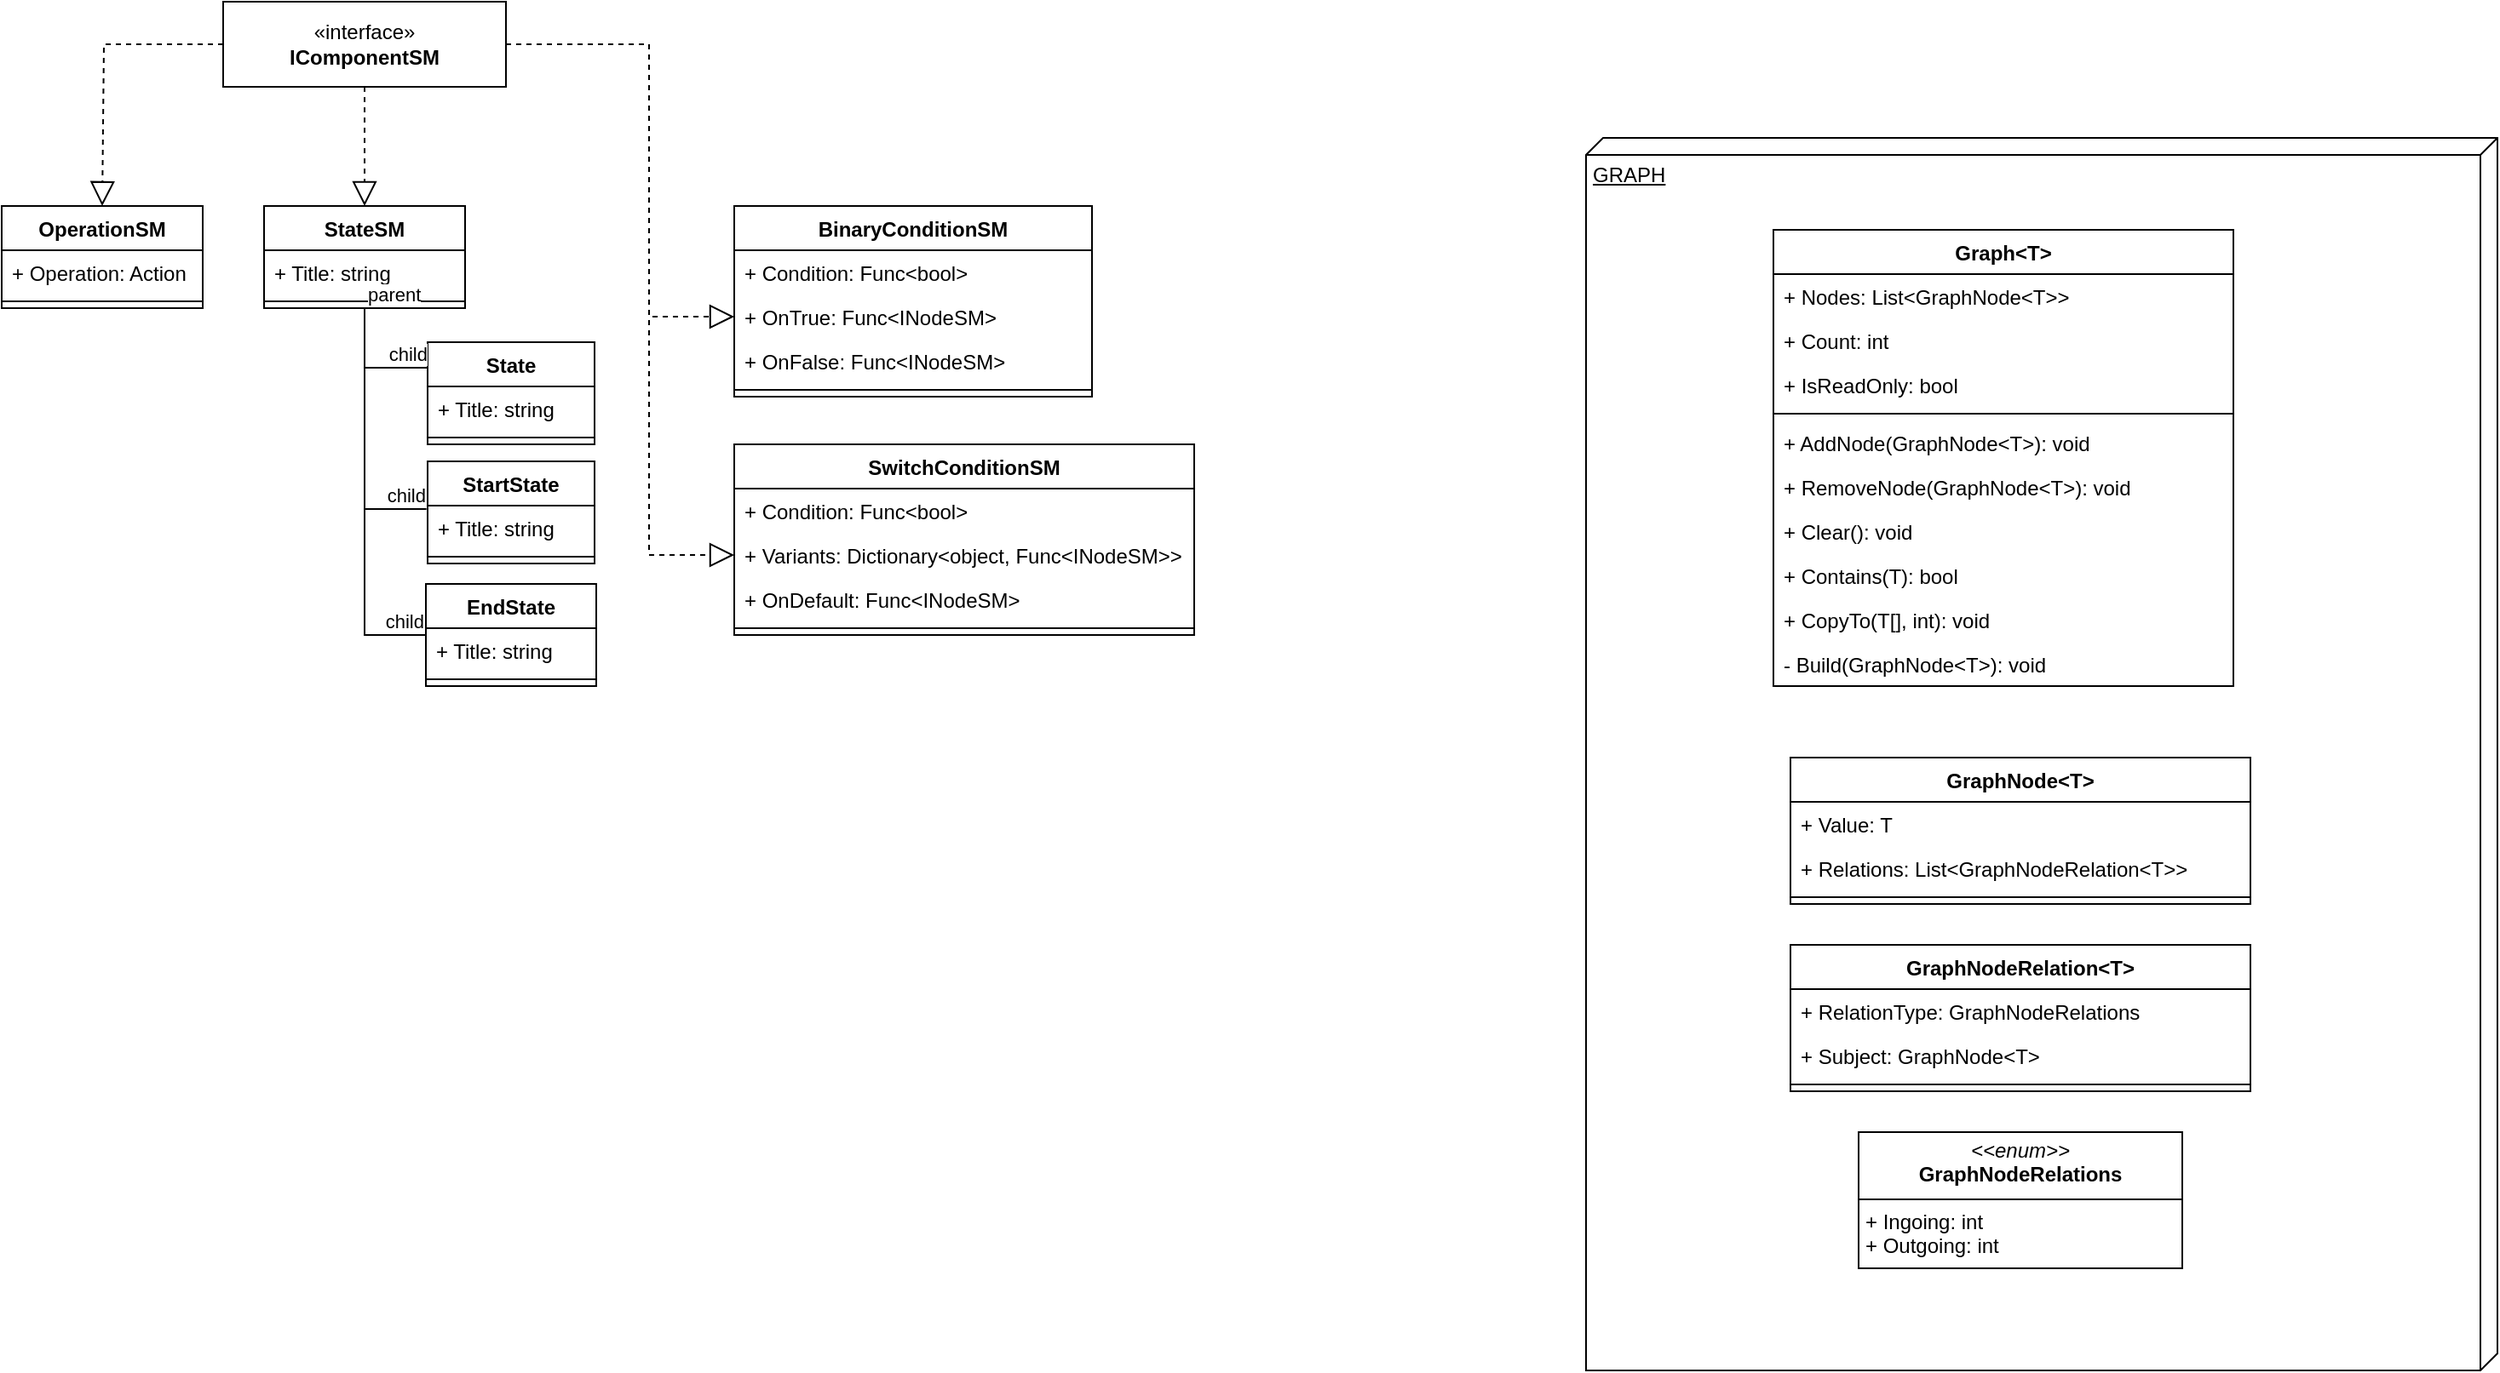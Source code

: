 <mxfile version="24.7.6">
  <diagram name="Страница — 1" id="TsAqhc4xYwkZLsFyKj4R">
    <mxGraphModel dx="1912" dy="1040" grid="1" gridSize="10" guides="1" tooltips="1" connect="1" arrows="1" fold="1" page="1" pageScale="1" pageWidth="827" pageHeight="1169" math="0" shadow="0">
      <root>
        <mxCell id="0" />
        <mxCell id="1" parent="0" />
        <mxCell id="uanY4ZF9o3C3iWAfFjsi-7" value="BinaryConditionSM" style="swimlane;fontStyle=1;align=center;verticalAlign=top;childLayout=stackLayout;horizontal=1;startSize=26;horizontalStack=0;resizeParent=1;resizeParentMax=0;resizeLast=0;collapsible=1;marginBottom=0;whiteSpace=wrap;html=1;" vertex="1" parent="1">
          <mxGeometry x="470" y="130" width="210" height="112" as="geometry">
            <mxRectangle x="240" y="270" width="130" height="30" as="alternateBounds" />
          </mxGeometry>
        </mxCell>
        <mxCell id="uanY4ZF9o3C3iWAfFjsi-8" value="+ Condition: Func&amp;lt;bool&amp;gt;" style="text;strokeColor=none;fillColor=none;align=left;verticalAlign=top;spacingLeft=4;spacingRight=4;overflow=hidden;rotatable=0;points=[[0,0.5],[1,0.5]];portConstraint=eastwest;whiteSpace=wrap;html=1;" vertex="1" parent="uanY4ZF9o3C3iWAfFjsi-7">
          <mxGeometry y="26" width="210" height="26" as="geometry" />
        </mxCell>
        <mxCell id="uanY4ZF9o3C3iWAfFjsi-14" value="+ OnTrue: Func&amp;lt;INodeSM&amp;gt;" style="text;strokeColor=none;fillColor=none;align=left;verticalAlign=top;spacingLeft=4;spacingRight=4;overflow=hidden;rotatable=0;points=[[0,0.5],[1,0.5]];portConstraint=eastwest;whiteSpace=wrap;html=1;" vertex="1" parent="uanY4ZF9o3C3iWAfFjsi-7">
          <mxGeometry y="52" width="210" height="26" as="geometry" />
        </mxCell>
        <mxCell id="uanY4ZF9o3C3iWAfFjsi-15" value="+ OnFalse: Func&amp;lt;INodeSM&amp;gt;" style="text;strokeColor=none;fillColor=none;align=left;verticalAlign=top;spacingLeft=4;spacingRight=4;overflow=hidden;rotatable=0;points=[[0,0.5],[1,0.5]];portConstraint=eastwest;whiteSpace=wrap;html=1;" vertex="1" parent="uanY4ZF9o3C3iWAfFjsi-7">
          <mxGeometry y="78" width="210" height="26" as="geometry" />
        </mxCell>
        <mxCell id="uanY4ZF9o3C3iWAfFjsi-9" value="" style="line;strokeWidth=1;fillColor=none;align=left;verticalAlign=middle;spacingTop=-1;spacingLeft=3;spacingRight=3;rotatable=0;labelPosition=right;points=[];portConstraint=eastwest;strokeColor=inherit;" vertex="1" parent="uanY4ZF9o3C3iWAfFjsi-7">
          <mxGeometry y="104" width="210" height="8" as="geometry" />
        </mxCell>
        <mxCell id="uanY4ZF9o3C3iWAfFjsi-11" value="«interface»&lt;br&gt;&lt;b&gt;IComponentSM&lt;/b&gt;" style="html=1;whiteSpace=wrap;" vertex="1" parent="1">
          <mxGeometry x="170" y="10" width="166" height="50" as="geometry" />
        </mxCell>
        <mxCell id="uanY4ZF9o3C3iWAfFjsi-20" value="SwitchConditionSM" style="swimlane;fontStyle=1;align=center;verticalAlign=top;childLayout=stackLayout;horizontal=1;startSize=26;horizontalStack=0;resizeParent=1;resizeParentMax=0;resizeLast=0;collapsible=1;marginBottom=0;whiteSpace=wrap;html=1;" vertex="1" parent="1">
          <mxGeometry x="470" y="270" width="270" height="112" as="geometry">
            <mxRectangle x="240" y="270" width="130" height="30" as="alternateBounds" />
          </mxGeometry>
        </mxCell>
        <mxCell id="uanY4ZF9o3C3iWAfFjsi-21" value="+ Condition: Func&amp;lt;bool&amp;gt;" style="text;strokeColor=none;fillColor=none;align=left;verticalAlign=top;spacingLeft=4;spacingRight=4;overflow=hidden;rotatable=0;points=[[0,0.5],[1,0.5]];portConstraint=eastwest;whiteSpace=wrap;html=1;" vertex="1" parent="uanY4ZF9o3C3iWAfFjsi-20">
          <mxGeometry y="26" width="270" height="26" as="geometry" />
        </mxCell>
        <mxCell id="uanY4ZF9o3C3iWAfFjsi-22" value="+ Variants: Dictionary&amp;lt;object, Func&amp;lt;INodeSM&amp;gt;&amp;gt;" style="text;strokeColor=none;fillColor=none;align=left;verticalAlign=top;spacingLeft=4;spacingRight=4;overflow=hidden;rotatable=0;points=[[0,0.5],[1,0.5]];portConstraint=eastwest;whiteSpace=wrap;html=1;" vertex="1" parent="uanY4ZF9o3C3iWAfFjsi-20">
          <mxGeometry y="52" width="270" height="26" as="geometry" />
        </mxCell>
        <mxCell id="uanY4ZF9o3C3iWAfFjsi-23" value="+ OnDefault: Func&amp;lt;INodeSM&amp;gt;" style="text;strokeColor=none;fillColor=none;align=left;verticalAlign=top;spacingLeft=4;spacingRight=4;overflow=hidden;rotatable=0;points=[[0,0.5],[1,0.5]];portConstraint=eastwest;whiteSpace=wrap;html=1;" vertex="1" parent="uanY4ZF9o3C3iWAfFjsi-20">
          <mxGeometry y="78" width="270" height="26" as="geometry" />
        </mxCell>
        <mxCell id="uanY4ZF9o3C3iWAfFjsi-24" value="" style="line;strokeWidth=1;fillColor=none;align=left;verticalAlign=middle;spacingTop=-1;spacingLeft=3;spacingRight=3;rotatable=0;labelPosition=right;points=[];portConstraint=eastwest;strokeColor=inherit;" vertex="1" parent="uanY4ZF9o3C3iWAfFjsi-20">
          <mxGeometry y="104" width="270" height="8" as="geometry" />
        </mxCell>
        <mxCell id="uanY4ZF9o3C3iWAfFjsi-25" value="Graph&amp;lt;T&amp;gt;" style="swimlane;fontStyle=1;align=center;verticalAlign=top;childLayout=stackLayout;horizontal=1;startSize=26;horizontalStack=0;resizeParent=1;resizeParentMax=0;resizeLast=0;collapsible=1;marginBottom=0;whiteSpace=wrap;html=1;" vertex="1" parent="1">
          <mxGeometry x="1080" y="144" width="270" height="268" as="geometry" />
        </mxCell>
        <mxCell id="uanY4ZF9o3C3iWAfFjsi-26" value="+ Nodes: List&amp;lt;GraphNode&amp;lt;T&amp;gt;&amp;gt;" style="text;strokeColor=none;fillColor=none;align=left;verticalAlign=top;spacingLeft=4;spacingRight=4;overflow=hidden;rotatable=0;points=[[0,0.5],[1,0.5]];portConstraint=eastwest;whiteSpace=wrap;html=1;" vertex="1" parent="uanY4ZF9o3C3iWAfFjsi-25">
          <mxGeometry y="26" width="270" height="26" as="geometry" />
        </mxCell>
        <mxCell id="uanY4ZF9o3C3iWAfFjsi-49" value="+ Count: int" style="text;strokeColor=none;fillColor=none;align=left;verticalAlign=top;spacingLeft=4;spacingRight=4;overflow=hidden;rotatable=0;points=[[0,0.5],[1,0.5]];portConstraint=eastwest;whiteSpace=wrap;html=1;" vertex="1" parent="uanY4ZF9o3C3iWAfFjsi-25">
          <mxGeometry y="52" width="270" height="26" as="geometry" />
        </mxCell>
        <mxCell id="uanY4ZF9o3C3iWAfFjsi-50" value="+ IsReadOnly: bool" style="text;strokeColor=none;fillColor=none;align=left;verticalAlign=top;spacingLeft=4;spacingRight=4;overflow=hidden;rotatable=0;points=[[0,0.5],[1,0.5]];portConstraint=eastwest;whiteSpace=wrap;html=1;" vertex="1" parent="uanY4ZF9o3C3iWAfFjsi-25">
          <mxGeometry y="78" width="270" height="26" as="geometry" />
        </mxCell>
        <mxCell id="uanY4ZF9o3C3iWAfFjsi-27" value="" style="line;strokeWidth=1;fillColor=none;align=left;verticalAlign=middle;spacingTop=-1;spacingLeft=3;spacingRight=3;rotatable=0;labelPosition=right;points=[];portConstraint=eastwest;strokeColor=inherit;" vertex="1" parent="uanY4ZF9o3C3iWAfFjsi-25">
          <mxGeometry y="104" width="270" height="8" as="geometry" />
        </mxCell>
        <mxCell id="uanY4ZF9o3C3iWAfFjsi-28" value="+ AddNode(GraphNode&amp;lt;T&amp;gt;): void" style="text;strokeColor=none;fillColor=none;align=left;verticalAlign=top;spacingLeft=4;spacingRight=4;overflow=hidden;rotatable=0;points=[[0,0.5],[1,0.5]];portConstraint=eastwest;whiteSpace=wrap;html=1;" vertex="1" parent="uanY4ZF9o3C3iWAfFjsi-25">
          <mxGeometry y="112" width="270" height="26" as="geometry" />
        </mxCell>
        <mxCell id="uanY4ZF9o3C3iWAfFjsi-30" value="+ RemoveNode(GraphNode&amp;lt;T&amp;gt;): void" style="text;strokeColor=none;fillColor=none;align=left;verticalAlign=top;spacingLeft=4;spacingRight=4;overflow=hidden;rotatable=0;points=[[0,0.5],[1,0.5]];portConstraint=eastwest;whiteSpace=wrap;html=1;" vertex="1" parent="uanY4ZF9o3C3iWAfFjsi-25">
          <mxGeometry y="138" width="270" height="26" as="geometry" />
        </mxCell>
        <mxCell id="uanY4ZF9o3C3iWAfFjsi-51" value="+ Clear(): void" style="text;strokeColor=none;fillColor=none;align=left;verticalAlign=top;spacingLeft=4;spacingRight=4;overflow=hidden;rotatable=0;points=[[0,0.5],[1,0.5]];portConstraint=eastwest;whiteSpace=wrap;html=1;" vertex="1" parent="uanY4ZF9o3C3iWAfFjsi-25">
          <mxGeometry y="164" width="270" height="26" as="geometry" />
        </mxCell>
        <mxCell id="uanY4ZF9o3C3iWAfFjsi-52" value="+ Contains(T): bool" style="text;strokeColor=none;fillColor=none;align=left;verticalAlign=top;spacingLeft=4;spacingRight=4;overflow=hidden;rotatable=0;points=[[0,0.5],[1,0.5]];portConstraint=eastwest;whiteSpace=wrap;html=1;" vertex="1" parent="uanY4ZF9o3C3iWAfFjsi-25">
          <mxGeometry y="190" width="270" height="26" as="geometry" />
        </mxCell>
        <mxCell id="uanY4ZF9o3C3iWAfFjsi-53" value="+ CopyTo(T[], int): void" style="text;strokeColor=none;fillColor=none;align=left;verticalAlign=top;spacingLeft=4;spacingRight=4;overflow=hidden;rotatable=0;points=[[0,0.5],[1,0.5]];portConstraint=eastwest;whiteSpace=wrap;html=1;" vertex="1" parent="uanY4ZF9o3C3iWAfFjsi-25">
          <mxGeometry y="216" width="270" height="26" as="geometry" />
        </mxCell>
        <mxCell id="uanY4ZF9o3C3iWAfFjsi-54" value="- Build(GraphNode&amp;lt;T&amp;gt;): void" style="text;strokeColor=none;fillColor=none;align=left;verticalAlign=top;spacingLeft=4;spacingRight=4;overflow=hidden;rotatable=0;points=[[0,0.5],[1,0.5]];portConstraint=eastwest;whiteSpace=wrap;html=1;" vertex="1" parent="uanY4ZF9o3C3iWAfFjsi-25">
          <mxGeometry y="242" width="270" height="26" as="geometry" />
        </mxCell>
        <mxCell id="uanY4ZF9o3C3iWAfFjsi-31" value="GraphNode&amp;lt;T&amp;gt;" style="swimlane;fontStyle=1;align=center;verticalAlign=top;childLayout=stackLayout;horizontal=1;startSize=26;horizontalStack=0;resizeParent=1;resizeParentMax=0;resizeLast=0;collapsible=1;marginBottom=0;whiteSpace=wrap;html=1;" vertex="1" parent="1">
          <mxGeometry x="1090" y="454" width="270" height="86" as="geometry" />
        </mxCell>
        <mxCell id="uanY4ZF9o3C3iWAfFjsi-32" value="+ Value: T" style="text;strokeColor=none;fillColor=none;align=left;verticalAlign=top;spacingLeft=4;spacingRight=4;overflow=hidden;rotatable=0;points=[[0,0.5],[1,0.5]];portConstraint=eastwest;whiteSpace=wrap;html=1;" vertex="1" parent="uanY4ZF9o3C3iWAfFjsi-31">
          <mxGeometry y="26" width="270" height="26" as="geometry" />
        </mxCell>
        <mxCell id="uanY4ZF9o3C3iWAfFjsi-36" value="+ Relations: List&amp;lt;GraphNodeRelation&amp;lt;T&amp;gt;&amp;gt;" style="text;strokeColor=none;fillColor=none;align=left;verticalAlign=top;spacingLeft=4;spacingRight=4;overflow=hidden;rotatable=0;points=[[0,0.5],[1,0.5]];portConstraint=eastwest;whiteSpace=wrap;html=1;" vertex="1" parent="uanY4ZF9o3C3iWAfFjsi-31">
          <mxGeometry y="52" width="270" height="26" as="geometry" />
        </mxCell>
        <mxCell id="uanY4ZF9o3C3iWAfFjsi-33" value="" style="line;strokeWidth=1;fillColor=none;align=left;verticalAlign=middle;spacingTop=-1;spacingLeft=3;spacingRight=3;rotatable=0;labelPosition=right;points=[];portConstraint=eastwest;strokeColor=inherit;" vertex="1" parent="uanY4ZF9o3C3iWAfFjsi-31">
          <mxGeometry y="78" width="270" height="8" as="geometry" />
        </mxCell>
        <mxCell id="uanY4ZF9o3C3iWAfFjsi-38" value="GraphNodeRelation&amp;lt;T&amp;gt;" style="swimlane;fontStyle=1;align=center;verticalAlign=top;childLayout=stackLayout;horizontal=1;startSize=26;horizontalStack=0;resizeParent=1;resizeParentMax=0;resizeLast=0;collapsible=1;marginBottom=0;whiteSpace=wrap;html=1;" vertex="1" parent="1">
          <mxGeometry x="1090" y="564" width="270" height="86" as="geometry" />
        </mxCell>
        <mxCell id="uanY4ZF9o3C3iWAfFjsi-39" value="+ RelationType: GraphNodeRelations" style="text;strokeColor=none;fillColor=none;align=left;verticalAlign=top;spacingLeft=4;spacingRight=4;overflow=hidden;rotatable=0;points=[[0,0.5],[1,0.5]];portConstraint=eastwest;whiteSpace=wrap;html=1;" vertex="1" parent="uanY4ZF9o3C3iWAfFjsi-38">
          <mxGeometry y="26" width="270" height="26" as="geometry" />
        </mxCell>
        <mxCell id="uanY4ZF9o3C3iWAfFjsi-40" value="+ Subject: GraphNode&amp;lt;T&amp;gt;" style="text;strokeColor=none;fillColor=none;align=left;verticalAlign=top;spacingLeft=4;spacingRight=4;overflow=hidden;rotatable=0;points=[[0,0.5],[1,0.5]];portConstraint=eastwest;whiteSpace=wrap;html=1;" vertex="1" parent="uanY4ZF9o3C3iWAfFjsi-38">
          <mxGeometry y="52" width="270" height="26" as="geometry" />
        </mxCell>
        <mxCell id="uanY4ZF9o3C3iWAfFjsi-41" value="" style="line;strokeWidth=1;fillColor=none;align=left;verticalAlign=middle;spacingTop=-1;spacingLeft=3;spacingRight=3;rotatable=0;labelPosition=right;points=[];portConstraint=eastwest;strokeColor=inherit;" vertex="1" parent="uanY4ZF9o3C3iWAfFjsi-38">
          <mxGeometry y="78" width="270" height="8" as="geometry" />
        </mxCell>
        <mxCell id="uanY4ZF9o3C3iWAfFjsi-48" value="&lt;p style=&quot;margin:0px;margin-top:4px;text-align:center;&quot;&gt;&lt;i&gt;&amp;lt;&amp;lt;enum&amp;gt;&amp;gt;&lt;/i&gt;&lt;br&gt;&lt;b&gt;GraphNodeRelations&lt;/b&gt;&lt;/p&gt;&lt;hr size=&quot;1&quot; style=&quot;border-style:solid;&quot;&gt;&lt;p style=&quot;margin:0px;margin-left:4px;&quot;&gt;+ Ingoing: int&lt;br&gt;+ &lt;span style=&quot;background-color: initial;&quot;&gt;Outgoing: int&lt;/span&gt;&lt;/p&gt;&lt;p style=&quot;margin:0px;margin-left:4px;&quot;&gt;&lt;br&gt;&lt;/p&gt;" style="verticalAlign=top;align=left;overflow=fill;html=1;whiteSpace=wrap;" vertex="1" parent="1">
          <mxGeometry x="1130" y="674" width="190" height="80" as="geometry" />
        </mxCell>
        <mxCell id="uanY4ZF9o3C3iWAfFjsi-56" value="GRAPH" style="verticalAlign=top;align=left;spacingTop=8;spacingLeft=2;spacingRight=12;shape=cube;size=10;direction=south;fontStyle=4;html=1;whiteSpace=wrap;fillColor=none;" vertex="1" parent="1">
          <mxGeometry x="970" y="90" width="535" height="724" as="geometry" />
        </mxCell>
        <mxCell id="uanY4ZF9o3C3iWAfFjsi-57" value="" style="endArrow=block;dashed=1;endFill=0;endSize=12;html=1;rounded=0;exitX=1;exitY=0.5;exitDx=0;exitDy=0;entryX=0;entryY=0.5;entryDx=0;entryDy=0;" edge="1" parent="1" source="uanY4ZF9o3C3iWAfFjsi-11" target="uanY4ZF9o3C3iWAfFjsi-14">
          <mxGeometry width="160" relative="1" as="geometry">
            <mxPoint x="270" y="90" as="sourcePoint" />
            <mxPoint x="430" y="90" as="targetPoint" />
            <Array as="points">
              <mxPoint x="420" y="35" />
              <mxPoint x="420" y="195" />
            </Array>
          </mxGeometry>
        </mxCell>
        <mxCell id="uanY4ZF9o3C3iWAfFjsi-58" value="" style="endArrow=block;dashed=1;endFill=0;endSize=12;html=1;rounded=0;entryX=0;entryY=0.5;entryDx=0;entryDy=0;exitX=1;exitY=0.5;exitDx=0;exitDy=0;" edge="1" parent="1" source="uanY4ZF9o3C3iWAfFjsi-11" target="uanY4ZF9o3C3iWAfFjsi-22">
          <mxGeometry width="160" relative="1" as="geometry">
            <mxPoint x="380" y="190" as="sourcePoint" />
            <mxPoint x="480" y="205" as="targetPoint" />
            <Array as="points">
              <mxPoint x="420" y="35" />
              <mxPoint x="420" y="335" />
            </Array>
          </mxGeometry>
        </mxCell>
        <mxCell id="uanY4ZF9o3C3iWAfFjsi-59" value="StateSM" style="swimlane;fontStyle=1;align=center;verticalAlign=top;childLayout=stackLayout;horizontal=1;startSize=26;horizontalStack=0;resizeParent=1;resizeParentMax=0;resizeLast=0;collapsible=1;marginBottom=0;whiteSpace=wrap;html=1;" vertex="1" parent="1">
          <mxGeometry x="194" y="130" width="118" height="60" as="geometry">
            <mxRectangle x="240" y="270" width="130" height="30" as="alternateBounds" />
          </mxGeometry>
        </mxCell>
        <mxCell id="uanY4ZF9o3C3iWAfFjsi-60" value="+ Title: string" style="text;strokeColor=none;fillColor=none;align=left;verticalAlign=top;spacingLeft=4;spacingRight=4;overflow=hidden;rotatable=0;points=[[0,0.5],[1,0.5]];portConstraint=eastwest;whiteSpace=wrap;html=1;" vertex="1" parent="uanY4ZF9o3C3iWAfFjsi-59">
          <mxGeometry y="26" width="118" height="26" as="geometry" />
        </mxCell>
        <mxCell id="uanY4ZF9o3C3iWAfFjsi-63" value="" style="line;strokeWidth=1;fillColor=none;align=left;verticalAlign=middle;spacingTop=-1;spacingLeft=3;spacingRight=3;rotatable=0;labelPosition=right;points=[];portConstraint=eastwest;strokeColor=inherit;" vertex="1" parent="uanY4ZF9o3C3iWAfFjsi-59">
          <mxGeometry y="52" width="118" height="8" as="geometry" />
        </mxCell>
        <mxCell id="uanY4ZF9o3C3iWAfFjsi-65" value="" style="endArrow=block;dashed=1;endFill=0;endSize=12;html=1;rounded=0;exitX=0.5;exitY=1;exitDx=0;exitDy=0;entryX=0.5;entryY=0;entryDx=0;entryDy=0;" edge="1" parent="1" source="uanY4ZF9o3C3iWAfFjsi-11" target="uanY4ZF9o3C3iWAfFjsi-59">
          <mxGeometry width="160" relative="1" as="geometry">
            <mxPoint x="270" y="140" as="sourcePoint" />
            <mxPoint x="430" y="140" as="targetPoint" />
          </mxGeometry>
        </mxCell>
        <mxCell id="uanY4ZF9o3C3iWAfFjsi-66" value="EndState" style="swimlane;fontStyle=1;align=center;verticalAlign=top;childLayout=stackLayout;horizontal=1;startSize=26;horizontalStack=0;resizeParent=1;resizeParentMax=0;resizeLast=0;collapsible=1;marginBottom=0;whiteSpace=wrap;html=1;" vertex="1" parent="1">
          <mxGeometry x="289" y="352" width="100" height="60" as="geometry">
            <mxRectangle x="240" y="270" width="130" height="30" as="alternateBounds" />
          </mxGeometry>
        </mxCell>
        <mxCell id="uanY4ZF9o3C3iWAfFjsi-67" value="+ Title: string" style="text;strokeColor=none;fillColor=none;align=left;verticalAlign=top;spacingLeft=4;spacingRight=4;overflow=hidden;rotatable=0;points=[[0,0.5],[1,0.5]];portConstraint=eastwest;whiteSpace=wrap;html=1;" vertex="1" parent="uanY4ZF9o3C3iWAfFjsi-66">
          <mxGeometry y="26" width="100" height="26" as="geometry" />
        </mxCell>
        <mxCell id="uanY4ZF9o3C3iWAfFjsi-68" value="" style="line;strokeWidth=1;fillColor=none;align=left;verticalAlign=middle;spacingTop=-1;spacingLeft=3;spacingRight=3;rotatable=0;labelPosition=right;points=[];portConstraint=eastwest;strokeColor=inherit;" vertex="1" parent="uanY4ZF9o3C3iWAfFjsi-66">
          <mxGeometry y="52" width="100" height="8" as="geometry" />
        </mxCell>
        <mxCell id="uanY4ZF9o3C3iWAfFjsi-72" value="StartState" style="swimlane;fontStyle=1;align=center;verticalAlign=top;childLayout=stackLayout;horizontal=1;startSize=26;horizontalStack=0;resizeParent=1;resizeParentMax=0;resizeLast=0;collapsible=1;marginBottom=0;whiteSpace=wrap;html=1;" vertex="1" parent="1">
          <mxGeometry x="290" y="280" width="98" height="60" as="geometry">
            <mxRectangle x="240" y="270" width="130" height="30" as="alternateBounds" />
          </mxGeometry>
        </mxCell>
        <mxCell id="uanY4ZF9o3C3iWAfFjsi-73" value="+ Title: string" style="text;strokeColor=none;fillColor=none;align=left;verticalAlign=top;spacingLeft=4;spacingRight=4;overflow=hidden;rotatable=0;points=[[0,0.5],[1,0.5]];portConstraint=eastwest;whiteSpace=wrap;html=1;" vertex="1" parent="uanY4ZF9o3C3iWAfFjsi-72">
          <mxGeometry y="26" width="98" height="26" as="geometry" />
        </mxCell>
        <mxCell id="uanY4ZF9o3C3iWAfFjsi-74" value="" style="line;strokeWidth=1;fillColor=none;align=left;verticalAlign=middle;spacingTop=-1;spacingLeft=3;spacingRight=3;rotatable=0;labelPosition=right;points=[];portConstraint=eastwest;strokeColor=inherit;" vertex="1" parent="uanY4ZF9o3C3iWAfFjsi-72">
          <mxGeometry y="52" width="98" height="8" as="geometry" />
        </mxCell>
        <mxCell id="uanY4ZF9o3C3iWAfFjsi-78" value="State" style="swimlane;fontStyle=1;align=center;verticalAlign=top;childLayout=stackLayout;horizontal=1;startSize=26;horizontalStack=0;resizeParent=1;resizeParentMax=0;resizeLast=0;collapsible=1;marginBottom=0;whiteSpace=wrap;html=1;" vertex="1" parent="1">
          <mxGeometry x="290" y="210" width="98" height="60" as="geometry">
            <mxRectangle x="240" y="270" width="130" height="30" as="alternateBounds" />
          </mxGeometry>
        </mxCell>
        <mxCell id="uanY4ZF9o3C3iWAfFjsi-79" value="+ Title: string" style="text;strokeColor=none;fillColor=none;align=left;verticalAlign=top;spacingLeft=4;spacingRight=4;overflow=hidden;rotatable=0;points=[[0,0.5],[1,0.5]];portConstraint=eastwest;whiteSpace=wrap;html=1;" vertex="1" parent="uanY4ZF9o3C3iWAfFjsi-78">
          <mxGeometry y="26" width="98" height="26" as="geometry" />
        </mxCell>
        <mxCell id="uanY4ZF9o3C3iWAfFjsi-80" value="" style="line;strokeWidth=1;fillColor=none;align=left;verticalAlign=middle;spacingTop=-1;spacingLeft=3;spacingRight=3;rotatable=0;labelPosition=right;points=[];portConstraint=eastwest;strokeColor=inherit;" vertex="1" parent="uanY4ZF9o3C3iWAfFjsi-78">
          <mxGeometry y="52" width="98" height="8" as="geometry" />
        </mxCell>
        <mxCell id="uanY4ZF9o3C3iWAfFjsi-84" value="" style="endArrow=none;html=1;edgeStyle=orthogonalEdgeStyle;rounded=0;exitX=0.5;exitY=1;exitDx=0;exitDy=0;entryX=0;entryY=0.25;entryDx=0;entryDy=0;" edge="1" parent="1" source="uanY4ZF9o3C3iWAfFjsi-59" target="uanY4ZF9o3C3iWAfFjsi-78">
          <mxGeometry relative="1" as="geometry">
            <mxPoint x="240" y="220" as="sourcePoint" />
            <mxPoint x="400" y="220" as="targetPoint" />
          </mxGeometry>
        </mxCell>
        <mxCell id="uanY4ZF9o3C3iWAfFjsi-85" value="parent" style="edgeLabel;resizable=0;html=1;align=left;verticalAlign=bottom;" connectable="0" vertex="1" parent="uanY4ZF9o3C3iWAfFjsi-84">
          <mxGeometry x="-1" relative="1" as="geometry" />
        </mxCell>
        <mxCell id="uanY4ZF9o3C3iWAfFjsi-86" value="child" style="edgeLabel;resizable=0;html=1;align=right;verticalAlign=bottom;" connectable="0" vertex="1" parent="uanY4ZF9o3C3iWAfFjsi-84">
          <mxGeometry x="1" relative="1" as="geometry" />
        </mxCell>
        <mxCell id="uanY4ZF9o3C3iWAfFjsi-87" value="" style="endArrow=none;html=1;edgeStyle=orthogonalEdgeStyle;rounded=0;exitX=0.5;exitY=1;exitDx=0;exitDy=0;entryX=-0.007;entryY=0.077;entryDx=0;entryDy=0;entryPerimeter=0;" edge="1" parent="1" source="uanY4ZF9o3C3iWAfFjsi-59" target="uanY4ZF9o3C3iWAfFjsi-73">
          <mxGeometry relative="1" as="geometry">
            <mxPoint x="210" y="245" as="sourcePoint" />
            <mxPoint x="247" y="280" as="targetPoint" />
          </mxGeometry>
        </mxCell>
        <mxCell id="uanY4ZF9o3C3iWAfFjsi-88" value="parent" style="edgeLabel;resizable=0;html=1;align=left;verticalAlign=bottom;" connectable="0" vertex="1" parent="uanY4ZF9o3C3iWAfFjsi-87">
          <mxGeometry x="-1" relative="1" as="geometry" />
        </mxCell>
        <mxCell id="uanY4ZF9o3C3iWAfFjsi-89" value="child" style="edgeLabel;resizable=0;html=1;align=right;verticalAlign=bottom;" connectable="0" vertex="1" parent="uanY4ZF9o3C3iWAfFjsi-87">
          <mxGeometry x="1" relative="1" as="geometry" />
        </mxCell>
        <mxCell id="uanY4ZF9o3C3iWAfFjsi-90" value="" style="endArrow=none;html=1;edgeStyle=orthogonalEdgeStyle;rounded=0;exitX=0.5;exitY=1;exitDx=0;exitDy=0;entryX=-0.003;entryY=0.154;entryDx=0;entryDy=0;entryPerimeter=0;" edge="1" parent="1" source="uanY4ZF9o3C3iWAfFjsi-59" target="uanY4ZF9o3C3iWAfFjsi-67">
          <mxGeometry relative="1" as="geometry">
            <mxPoint x="273" y="210" as="sourcePoint" />
            <mxPoint x="310" y="245" as="targetPoint" />
          </mxGeometry>
        </mxCell>
        <mxCell id="uanY4ZF9o3C3iWAfFjsi-91" value="parent" style="edgeLabel;resizable=0;html=1;align=left;verticalAlign=bottom;" connectable="0" vertex="1" parent="uanY4ZF9o3C3iWAfFjsi-90">
          <mxGeometry x="-1" relative="1" as="geometry" />
        </mxCell>
        <mxCell id="uanY4ZF9o3C3iWAfFjsi-92" value="child" style="edgeLabel;resizable=0;html=1;align=right;verticalAlign=bottom;" connectable="0" vertex="1" parent="uanY4ZF9o3C3iWAfFjsi-90">
          <mxGeometry x="1" relative="1" as="geometry" />
        </mxCell>
        <mxCell id="uanY4ZF9o3C3iWAfFjsi-93" value="OperationSM" style="swimlane;fontStyle=1;align=center;verticalAlign=top;childLayout=stackLayout;horizontal=1;startSize=26;horizontalStack=0;resizeParent=1;resizeParentMax=0;resizeLast=0;collapsible=1;marginBottom=0;whiteSpace=wrap;html=1;" vertex="1" parent="1">
          <mxGeometry x="40" y="130" width="118" height="60" as="geometry">
            <mxRectangle x="240" y="270" width="130" height="30" as="alternateBounds" />
          </mxGeometry>
        </mxCell>
        <mxCell id="uanY4ZF9o3C3iWAfFjsi-94" value="+ Operation: Action" style="text;strokeColor=none;fillColor=none;align=left;verticalAlign=top;spacingLeft=4;spacingRight=4;overflow=hidden;rotatable=0;points=[[0,0.5],[1,0.5]];portConstraint=eastwest;whiteSpace=wrap;html=1;" vertex="1" parent="uanY4ZF9o3C3iWAfFjsi-93">
          <mxGeometry y="26" width="118" height="26" as="geometry" />
        </mxCell>
        <mxCell id="uanY4ZF9o3C3iWAfFjsi-95" value="" style="line;strokeWidth=1;fillColor=none;align=left;verticalAlign=middle;spacingTop=-1;spacingLeft=3;spacingRight=3;rotatable=0;labelPosition=right;points=[];portConstraint=eastwest;strokeColor=inherit;" vertex="1" parent="uanY4ZF9o3C3iWAfFjsi-93">
          <mxGeometry y="52" width="118" height="8" as="geometry" />
        </mxCell>
        <mxCell id="uanY4ZF9o3C3iWAfFjsi-96" value="" style="endArrow=block;dashed=1;endFill=0;endSize=12;html=1;rounded=0;exitX=0;exitY=0.5;exitDx=0;exitDy=0;entryX=0.5;entryY=0;entryDx=0;entryDy=0;" edge="1" parent="1" source="uanY4ZF9o3C3iWAfFjsi-11" target="uanY4ZF9o3C3iWAfFjsi-93">
          <mxGeometry width="160" relative="1" as="geometry">
            <mxPoint x="263" y="70" as="sourcePoint" />
            <mxPoint x="263" y="140" as="targetPoint" />
            <Array as="points">
              <mxPoint x="100" y="35" />
            </Array>
          </mxGeometry>
        </mxCell>
      </root>
    </mxGraphModel>
  </diagram>
</mxfile>
